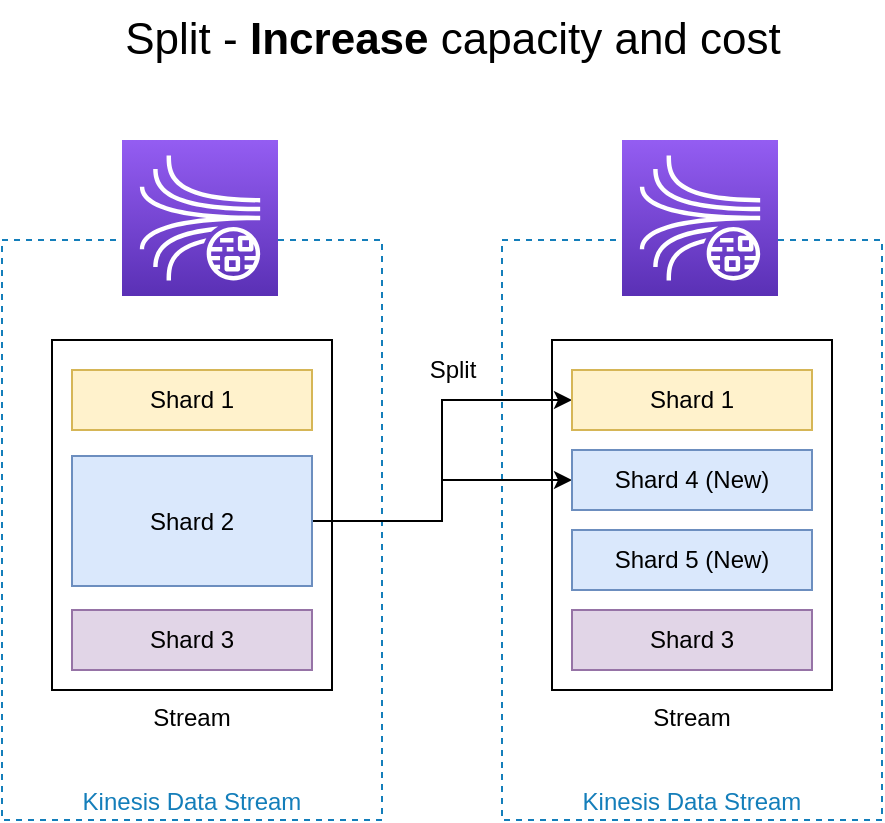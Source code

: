 <mxfile version="21.2.8" type="device">
  <diagram name="Page-1" id="tDGgZc7RzZIzJs8Wil9r">
    <mxGraphModel dx="661" dy="704" grid="1" gridSize="10" guides="1" tooltips="1" connect="1" arrows="1" fold="1" page="1" pageScale="1" pageWidth="850" pageHeight="1100" math="0" shadow="0">
      <root>
        <mxCell id="0" />
        <mxCell id="1" parent="0" />
        <mxCell id="6LP01InCkN6K7pd2CZUg-9" value="Stream" style="whiteSpace=wrap;html=1;labelPosition=center;verticalLabelPosition=bottom;align=center;verticalAlign=top;" vertex="1" parent="1">
          <mxGeometry x="495" y="320" width="140" height="175" as="geometry" />
        </mxCell>
        <mxCell id="6LP01InCkN6K7pd2CZUg-10" value="Kinesis Data Stream" style="fillColor=none;strokeColor=#147EBA;dashed=1;verticalAlign=bottom;fontStyle=0;fontColor=#147EBA;whiteSpace=wrap;html=1;" vertex="1" parent="1">
          <mxGeometry x="470" y="270" width="190" height="290" as="geometry" />
        </mxCell>
        <mxCell id="6LP01InCkN6K7pd2CZUg-8" value="Stream" style="whiteSpace=wrap;html=1;labelPosition=center;verticalLabelPosition=bottom;align=center;verticalAlign=top;" vertex="1" parent="1">
          <mxGeometry x="245" y="320" width="140" height="175" as="geometry" />
        </mxCell>
        <mxCell id="6LP01InCkN6K7pd2CZUg-1" value="Kinesis Data Stream" style="fillColor=none;strokeColor=#147EBA;dashed=1;verticalAlign=bottom;fontStyle=0;fontColor=#147EBA;whiteSpace=wrap;html=1;" vertex="1" parent="1">
          <mxGeometry x="220" y="270" width="190" height="290" as="geometry" />
        </mxCell>
        <mxCell id="6LP01InCkN6K7pd2CZUg-4" value="Shard 1" style="rounded=0;whiteSpace=wrap;html=1;fillColor=#fff2cc;strokeColor=#d6b656;" vertex="1" parent="1">
          <mxGeometry x="255" y="335" width="120" height="30" as="geometry" />
        </mxCell>
        <mxCell id="6LP01InCkN6K7pd2CZUg-26" style="edgeStyle=orthogonalEdgeStyle;rounded=0;orthogonalLoop=1;jettySize=auto;html=1;entryX=0;entryY=0.5;entryDx=0;entryDy=0;" edge="1" parent="1" source="6LP01InCkN6K7pd2CZUg-5" target="6LP01InCkN6K7pd2CZUg-25">
          <mxGeometry relative="1" as="geometry" />
        </mxCell>
        <mxCell id="6LP01InCkN6K7pd2CZUg-27" style="edgeStyle=orthogonalEdgeStyle;rounded=0;orthogonalLoop=1;jettySize=auto;html=1;" edge="1" parent="1" source="6LP01InCkN6K7pd2CZUg-5" target="6LP01InCkN6K7pd2CZUg-24">
          <mxGeometry relative="1" as="geometry" />
        </mxCell>
        <mxCell id="6LP01InCkN6K7pd2CZUg-5" value="Shard 2" style="rounded=0;whiteSpace=wrap;html=1;fillColor=#dae8fc;strokeColor=#6c8ebf;" vertex="1" parent="1">
          <mxGeometry x="255" y="378" width="120" height="65" as="geometry" />
        </mxCell>
        <mxCell id="6LP01InCkN6K7pd2CZUg-7" value="Shard 3" style="rounded=0;whiteSpace=wrap;html=1;fillColor=#e1d5e7;strokeColor=#9673a6;" vertex="1" parent="1">
          <mxGeometry x="255" y="455" width="120" height="30" as="geometry" />
        </mxCell>
        <mxCell id="6LP01InCkN6K7pd2CZUg-3" value="" style="sketch=0;points=[[0,0,0],[0.25,0,0],[0.5,0,0],[0.75,0,0],[1,0,0],[0,1,0],[0.25,1,0],[0.5,1,0],[0.75,1,0],[1,1,0],[0,0.25,0],[0,0.5,0],[0,0.75,0],[1,0.25,0],[1,0.5,0],[1,0.75,0]];outlineConnect=0;fontColor=#232F3E;gradientColor=#945DF2;gradientDirection=north;fillColor=#5A30B5;strokeColor=#ffffff;dashed=0;verticalLabelPosition=bottom;verticalAlign=top;align=center;html=1;fontSize=12;fontStyle=0;aspect=fixed;shape=mxgraph.aws4.resourceIcon;resIcon=mxgraph.aws4.kinesis_data_streams;" vertex="1" parent="1">
          <mxGeometry x="280" y="220" width="78" height="78" as="geometry" />
        </mxCell>
        <mxCell id="6LP01InCkN6K7pd2CZUg-13" value="Shard 5 (New)" style="rounded=0;whiteSpace=wrap;html=1;fillColor=#dae8fc;strokeColor=#6c8ebf;" vertex="1" parent="1">
          <mxGeometry x="505" y="415" width="120" height="30" as="geometry" />
        </mxCell>
        <mxCell id="6LP01InCkN6K7pd2CZUg-14" value="Shard 3" style="rounded=0;whiteSpace=wrap;html=1;fillColor=#e1d5e7;strokeColor=#9673a6;" vertex="1" parent="1">
          <mxGeometry x="505" y="455" width="120" height="30" as="geometry" />
        </mxCell>
        <mxCell id="6LP01InCkN6K7pd2CZUg-15" value="" style="sketch=0;points=[[0,0,0],[0.25,0,0],[0.5,0,0],[0.75,0,0],[1,0,0],[0,1,0],[0.25,1,0],[0.5,1,0],[0.75,1,0],[1,1,0],[0,0.25,0],[0,0.5,0],[0,0.75,0],[1,0.25,0],[1,0.5,0],[1,0.75,0]];outlineConnect=0;fontColor=#232F3E;gradientColor=#945DF2;gradientDirection=north;fillColor=#5A30B5;strokeColor=#ffffff;dashed=0;verticalLabelPosition=bottom;verticalAlign=top;align=center;html=1;fontSize=12;fontStyle=0;aspect=fixed;shape=mxgraph.aws4.resourceIcon;resIcon=mxgraph.aws4.kinesis_data_streams;" vertex="1" parent="1">
          <mxGeometry x="530" y="220" width="78" height="78" as="geometry" />
        </mxCell>
        <mxCell id="6LP01InCkN6K7pd2CZUg-20" value="Split" style="text;html=1;align=center;verticalAlign=middle;resizable=0;points=[];autosize=1;strokeColor=none;fillColor=none;" vertex="1" parent="1">
          <mxGeometry x="420" y="320" width="50" height="30" as="geometry" />
        </mxCell>
        <mxCell id="6LP01InCkN6K7pd2CZUg-21" value="Split - &lt;b&gt;Increase&amp;nbsp;&lt;/b&gt;capacity and cost" style="text;html=1;align=center;verticalAlign=middle;resizable=0;points=[];autosize=1;strokeColor=none;fillColor=none;fontSize=22;" vertex="1" parent="1">
          <mxGeometry x="270" y="150" width="350" height="40" as="geometry" />
        </mxCell>
        <mxCell id="6LP01InCkN6K7pd2CZUg-24" value="Shard 4 (New)" style="rounded=0;whiteSpace=wrap;html=1;fillColor=#dae8fc;strokeColor=#6c8ebf;" vertex="1" parent="1">
          <mxGeometry x="505" y="375" width="120" height="30" as="geometry" />
        </mxCell>
        <mxCell id="6LP01InCkN6K7pd2CZUg-25" value="Shard 1" style="rounded=0;whiteSpace=wrap;html=1;fillColor=#fff2cc;strokeColor=#d6b656;" vertex="1" parent="1">
          <mxGeometry x="505" y="335" width="120" height="30" as="geometry" />
        </mxCell>
      </root>
    </mxGraphModel>
  </diagram>
</mxfile>
